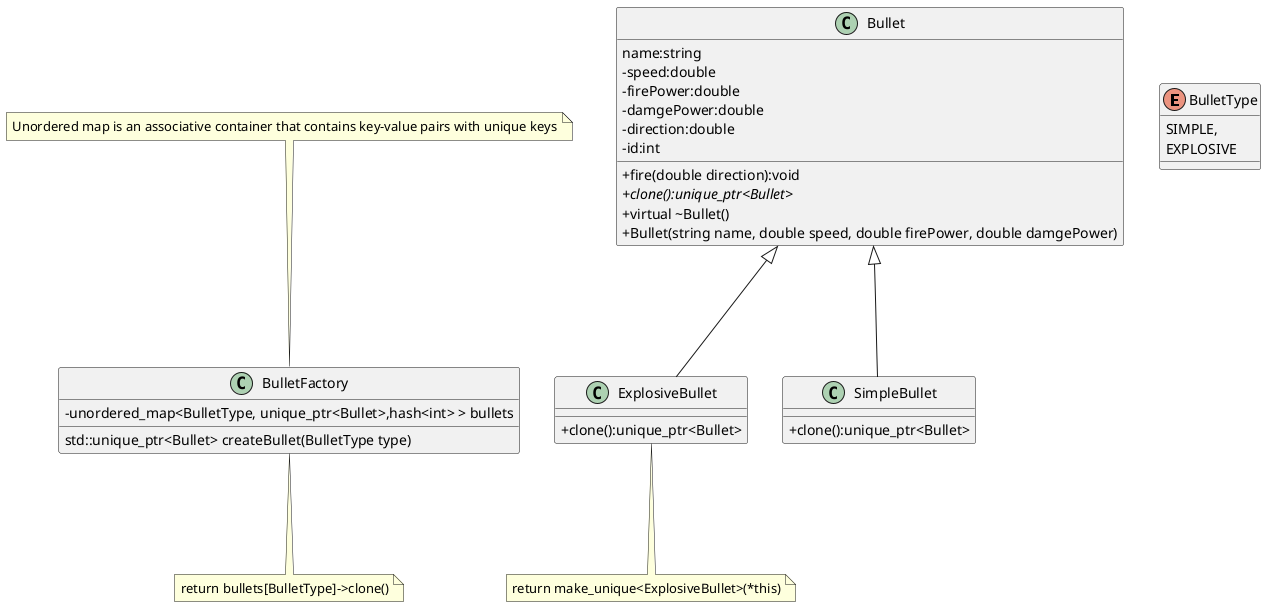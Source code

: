 @startuml
skinparam classAttributeIconSize 0

enum BulletType
{
    SIMPLE,
    EXPLOSIVE
}

class Bullet
{
    name:string
-    speed:double
-    firePower:double
-    damgePower:double
-    direction:double
-    id:int


+    fire(double direction):void
+    {abstract} clone():unique_ptr<Bullet>
+    virtual ~Bullet()
+    Bullet(string name, double speed, double firePower, double damgePower)
}

class ExplosiveBullet
{
+    clone():unique_ptr<Bullet> 
}

note "return make_unique<ExplosiveBullet>(*this)" as ExplosiveBulletclone
ExplosiveBulletclone -up--ExplosiveBullet

class SimpleBullet
{
+    clone():unique_ptr<Bullet> 
}
 

ExplosiveBullet -up--|> Bullet
SimpleBullet  -up--|> Bullet

class BulletFactory
{
    -unordered_map<BulletType, unique_ptr<Bullet>,hash<int> > bullets

    std::unique_ptr<Bullet> createBullet(BulletType type)


}

note "Unordered map is an associative container that contains key-value pairs with unique keys" as unordered_map


note "return bullets[BulletType]->clone()" as BulletFactoryCreateBullet

BulletFactoryCreateBullet -up--BulletFactory

unordered_map -down--BulletFactory
@enduml

